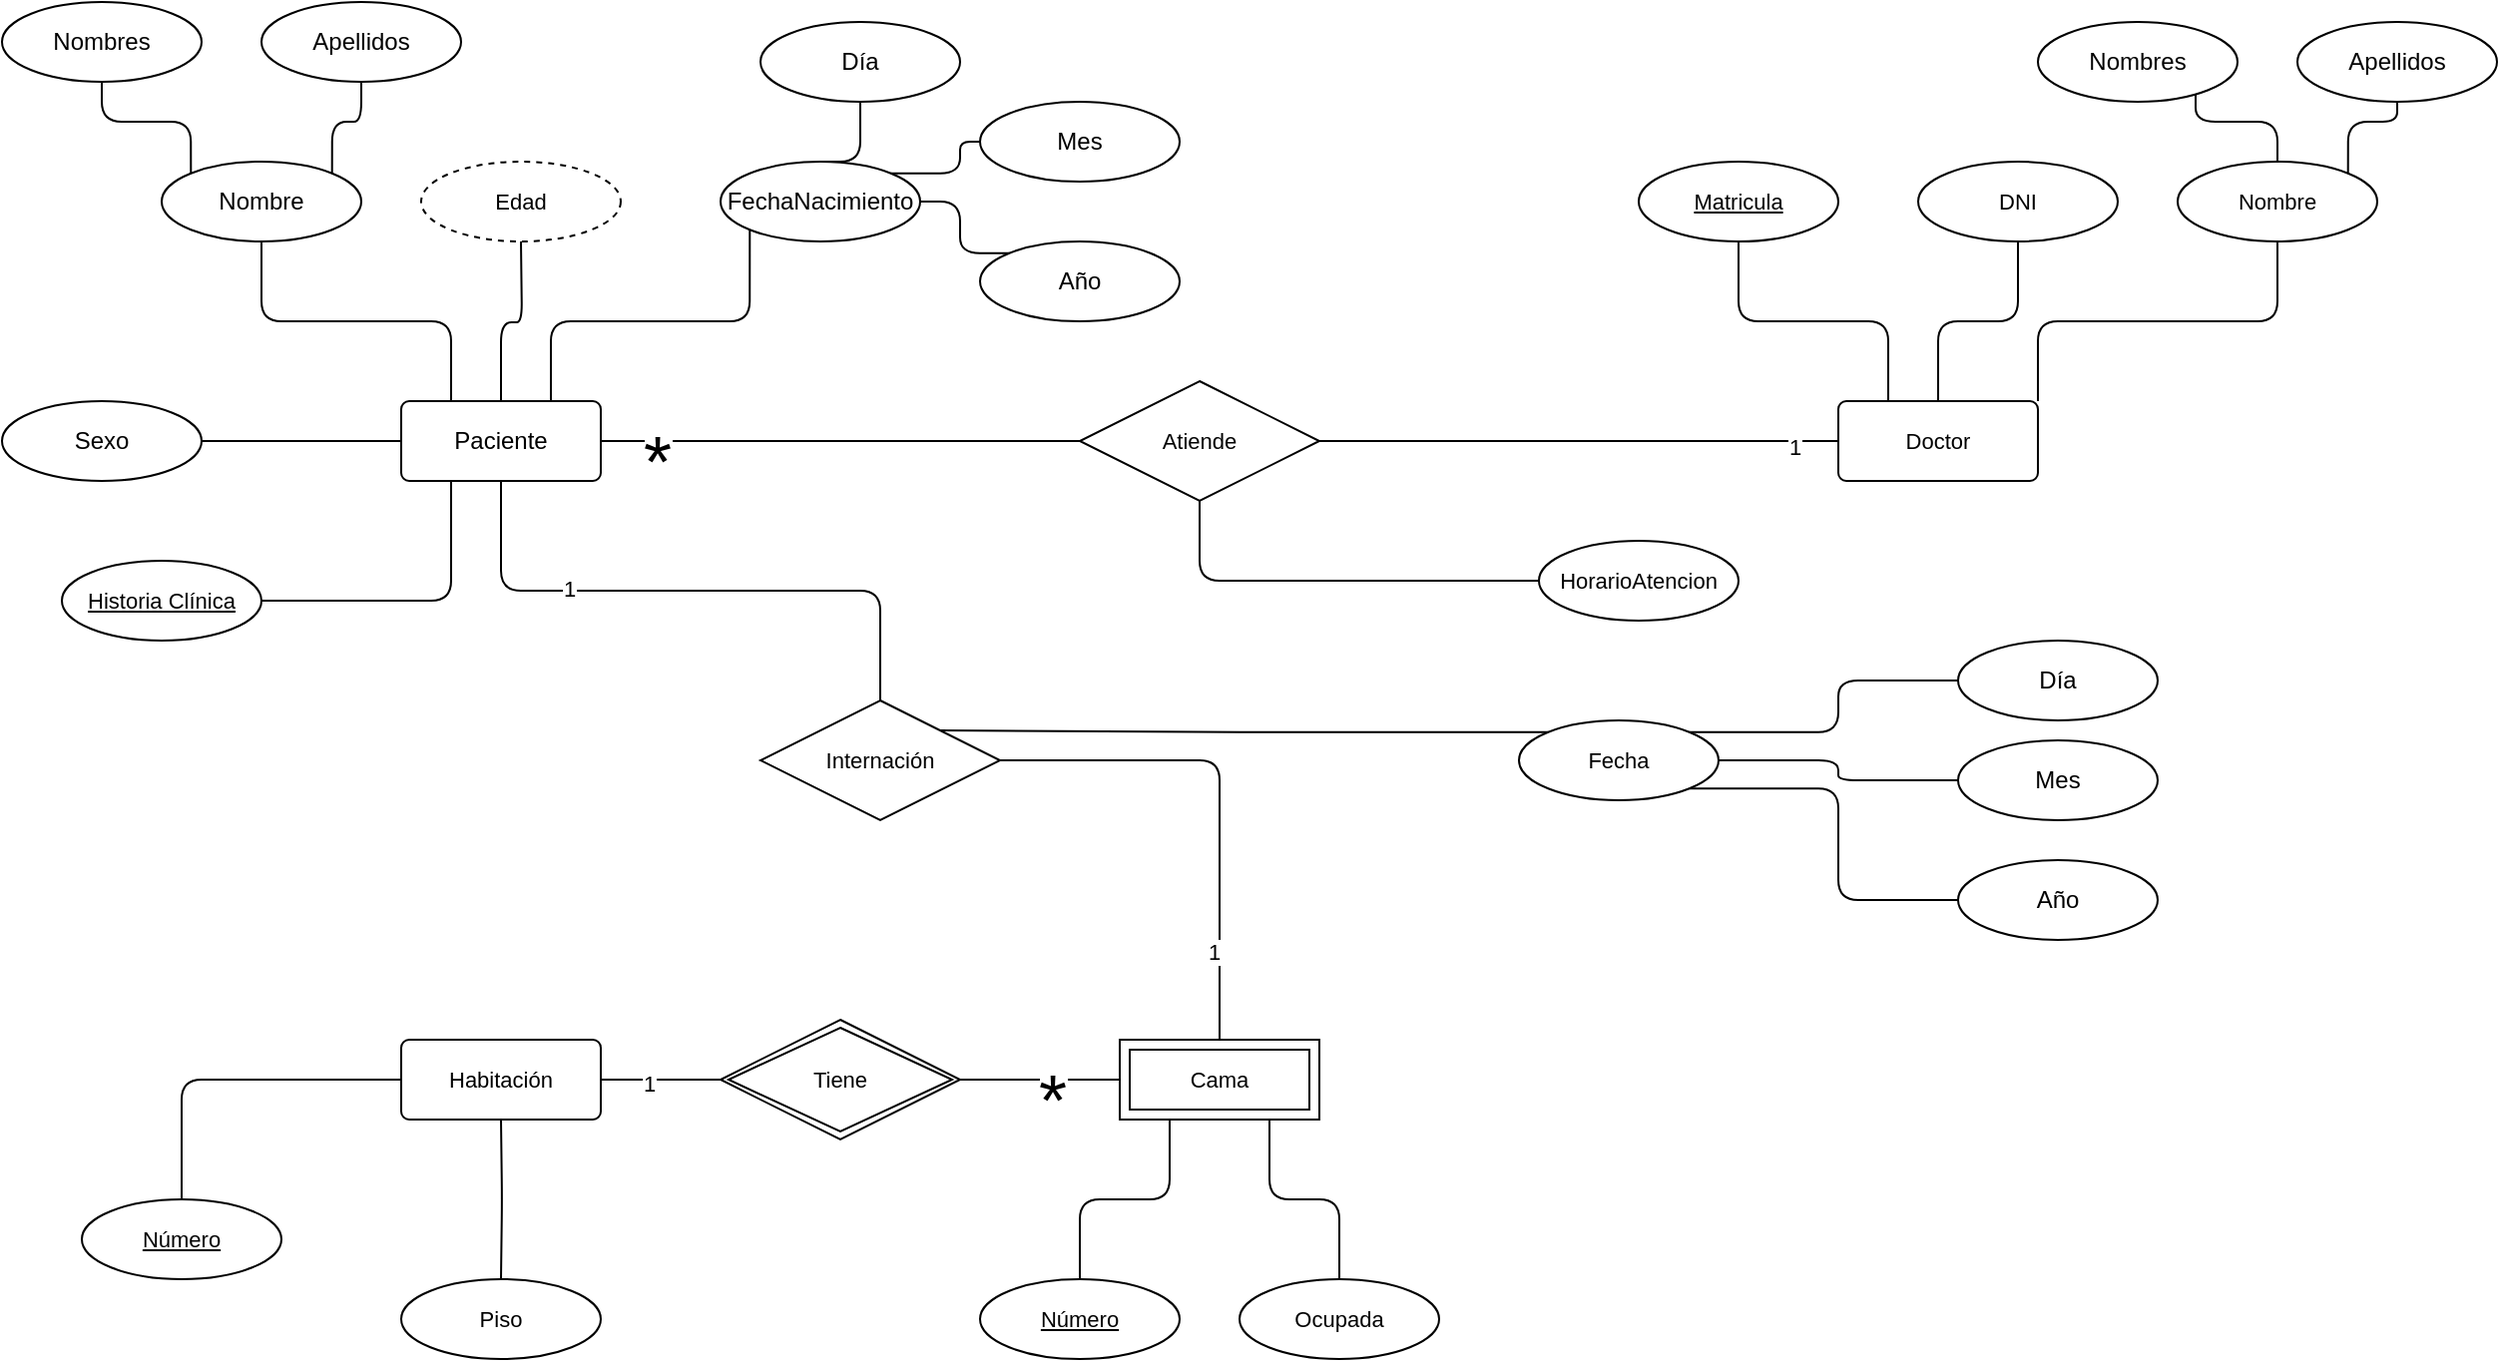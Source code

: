 <mxfile version="21.7.5" type="github">
  <diagram name="Page-1" id="JV67yXA10vP0cb2lhyV5">
    <mxGraphModel dx="1114" dy="615" grid="1" gridSize="10" guides="1" tooltips="1" connect="1" arrows="1" fold="1" page="1" pageScale="1" pageWidth="1390" pageHeight="980" math="0" shadow="0">
      <root>
        <mxCell id="0" />
        <mxCell id="1" parent="0" />
        <mxCell id="IfU4aRbObQXtCewyBGsa-8" style="edgeStyle=orthogonalEdgeStyle;rounded=1;orthogonalLoop=1;jettySize=auto;html=1;exitX=0.25;exitY=0;exitDx=0;exitDy=0;entryX=0.5;entryY=1;entryDx=0;entryDy=0;endArrow=none;endFill=0;" edge="1" parent="1" source="IfU4aRbObQXtCewyBGsa-1" target="IfU4aRbObQXtCewyBGsa-2">
          <mxGeometry relative="1" as="geometry" />
        </mxCell>
        <mxCell id="IfU4aRbObQXtCewyBGsa-9" style="edgeStyle=orthogonalEdgeStyle;shape=connector;rounded=1;orthogonalLoop=1;jettySize=auto;html=1;exitX=0.5;exitY=0;exitDx=0;exitDy=0;entryX=0.5;entryY=1;entryDx=0;entryDy=0;labelBackgroundColor=default;strokeColor=default;fontFamily=Helvetica;fontSize=11;fontColor=default;endArrow=none;endFill=0;" edge="1" parent="1" source="IfU4aRbObQXtCewyBGsa-1">
          <mxGeometry relative="1" as="geometry">
            <mxPoint x="260" y="120" as="targetPoint" />
          </mxGeometry>
        </mxCell>
        <mxCell id="IfU4aRbObQXtCewyBGsa-10" style="edgeStyle=orthogonalEdgeStyle;shape=connector;rounded=1;orthogonalLoop=1;jettySize=auto;html=1;exitX=0.75;exitY=0;exitDx=0;exitDy=0;entryX=0;entryY=1;entryDx=0;entryDy=0;labelBackgroundColor=default;strokeColor=default;fontFamily=Helvetica;fontSize=11;fontColor=default;endArrow=none;endFill=0;" edge="1" parent="1" source="IfU4aRbObQXtCewyBGsa-1" target="IfU4aRbObQXtCewyBGsa-4">
          <mxGeometry relative="1" as="geometry" />
        </mxCell>
        <mxCell id="IfU4aRbObQXtCewyBGsa-65" style="edgeStyle=orthogonalEdgeStyle;shape=connector;rounded=1;orthogonalLoop=1;jettySize=auto;html=1;exitX=0.5;exitY=1;exitDx=0;exitDy=0;entryX=0.5;entryY=0;entryDx=0;entryDy=0;labelBackgroundColor=default;strokeColor=default;fontFamily=Helvetica;fontSize=11;fontColor=default;endArrow=none;endFill=0;" edge="1" parent="1" source="IfU4aRbObQXtCewyBGsa-1" target="IfU4aRbObQXtCewyBGsa-62">
          <mxGeometry relative="1" as="geometry" />
        </mxCell>
        <mxCell id="IfU4aRbObQXtCewyBGsa-75" value="1" style="edgeLabel;html=1;align=center;verticalAlign=middle;resizable=0;points=[];fontSize=11;fontFamily=Helvetica;fontColor=default;" vertex="1" connectable="0" parent="IfU4aRbObQXtCewyBGsa-65">
          <mxGeometry x="-0.407" y="1" relative="1" as="geometry">
            <mxPoint as="offset" />
          </mxGeometry>
        </mxCell>
        <mxCell id="IfU4aRbObQXtCewyBGsa-1" value="Paciente" style="rounded=1;arcSize=10;whiteSpace=wrap;html=1;align=center;" vertex="1" parent="1">
          <mxGeometry x="200" y="200" width="100" height="40" as="geometry" />
        </mxCell>
        <mxCell id="IfU4aRbObQXtCewyBGsa-28" style="edgeStyle=orthogonalEdgeStyle;shape=connector;rounded=1;orthogonalLoop=1;jettySize=auto;html=1;exitX=0;exitY=0;exitDx=0;exitDy=0;entryX=0.5;entryY=1;entryDx=0;entryDy=0;labelBackgroundColor=default;strokeColor=default;fontFamily=Helvetica;fontSize=11;fontColor=default;endArrow=none;endFill=0;" edge="1" parent="1" source="IfU4aRbObQXtCewyBGsa-2" target="IfU4aRbObQXtCewyBGsa-26">
          <mxGeometry relative="1" as="geometry" />
        </mxCell>
        <mxCell id="IfU4aRbObQXtCewyBGsa-29" style="edgeStyle=orthogonalEdgeStyle;shape=connector;rounded=1;orthogonalLoop=1;jettySize=auto;html=1;exitX=1;exitY=0;exitDx=0;exitDy=0;entryX=0.5;entryY=1;entryDx=0;entryDy=0;labelBackgroundColor=default;strokeColor=default;fontFamily=Helvetica;fontSize=11;fontColor=default;endArrow=none;endFill=0;" edge="1" parent="1" source="IfU4aRbObQXtCewyBGsa-2" target="IfU4aRbObQXtCewyBGsa-27">
          <mxGeometry relative="1" as="geometry" />
        </mxCell>
        <mxCell id="IfU4aRbObQXtCewyBGsa-2" value="Nombre" style="ellipse;whiteSpace=wrap;html=1;align=center;" vertex="1" parent="1">
          <mxGeometry x="80" y="80" width="100" height="40" as="geometry" />
        </mxCell>
        <mxCell id="IfU4aRbObQXtCewyBGsa-11" style="edgeStyle=orthogonalEdgeStyle;shape=connector;rounded=1;orthogonalLoop=1;jettySize=auto;html=1;exitX=0.5;exitY=0;exitDx=0;exitDy=0;entryX=0.5;entryY=1;entryDx=0;entryDy=0;labelBackgroundColor=default;strokeColor=default;fontFamily=Helvetica;fontSize=11;fontColor=default;endArrow=none;endFill=0;" edge="1" parent="1" source="IfU4aRbObQXtCewyBGsa-4" target="IfU4aRbObQXtCewyBGsa-5">
          <mxGeometry relative="1" as="geometry" />
        </mxCell>
        <mxCell id="IfU4aRbObQXtCewyBGsa-12" style="edgeStyle=orthogonalEdgeStyle;shape=connector;rounded=1;orthogonalLoop=1;jettySize=auto;html=1;exitX=1;exitY=0;exitDx=0;exitDy=0;entryX=0;entryY=0.5;entryDx=0;entryDy=0;labelBackgroundColor=default;strokeColor=default;fontFamily=Helvetica;fontSize=11;fontColor=default;endArrow=none;endFill=0;" edge="1" parent="1" source="IfU4aRbObQXtCewyBGsa-4" target="IfU4aRbObQXtCewyBGsa-6">
          <mxGeometry relative="1" as="geometry" />
        </mxCell>
        <mxCell id="IfU4aRbObQXtCewyBGsa-13" style="edgeStyle=orthogonalEdgeStyle;shape=connector;rounded=1;orthogonalLoop=1;jettySize=auto;html=1;exitX=1;exitY=0.5;exitDx=0;exitDy=0;entryX=0;entryY=0;entryDx=0;entryDy=0;labelBackgroundColor=default;strokeColor=default;fontFamily=Helvetica;fontSize=11;fontColor=default;endArrow=none;endFill=0;" edge="1" parent="1" source="IfU4aRbObQXtCewyBGsa-4" target="IfU4aRbObQXtCewyBGsa-7">
          <mxGeometry relative="1" as="geometry" />
        </mxCell>
        <mxCell id="IfU4aRbObQXtCewyBGsa-4" value="FechaNacimiento" style="ellipse;whiteSpace=wrap;html=1;align=center;" vertex="1" parent="1">
          <mxGeometry x="360" y="80" width="100" height="40" as="geometry" />
        </mxCell>
        <mxCell id="IfU4aRbObQXtCewyBGsa-5" value="Día" style="ellipse;whiteSpace=wrap;html=1;align=center;" vertex="1" parent="1">
          <mxGeometry x="380" y="10" width="100" height="40" as="geometry" />
        </mxCell>
        <mxCell id="IfU4aRbObQXtCewyBGsa-6" value="Mes" style="ellipse;whiteSpace=wrap;html=1;align=center;" vertex="1" parent="1">
          <mxGeometry x="490" y="50" width="100" height="40" as="geometry" />
        </mxCell>
        <mxCell id="IfU4aRbObQXtCewyBGsa-7" value="Año" style="ellipse;whiteSpace=wrap;html=1;align=center;" vertex="1" parent="1">
          <mxGeometry x="490" y="120" width="100" height="40" as="geometry" />
        </mxCell>
        <mxCell id="IfU4aRbObQXtCewyBGsa-15" style="edgeStyle=orthogonalEdgeStyle;shape=connector;rounded=1;orthogonalLoop=1;jettySize=auto;html=1;exitX=1;exitY=0.5;exitDx=0;exitDy=0;entryX=0;entryY=0.5;entryDx=0;entryDy=0;labelBackgroundColor=default;strokeColor=default;fontFamily=Helvetica;fontSize=11;fontColor=default;endArrow=none;endFill=0;" edge="1" parent="1" source="IfU4aRbObQXtCewyBGsa-14" target="IfU4aRbObQXtCewyBGsa-1">
          <mxGeometry relative="1" as="geometry" />
        </mxCell>
        <mxCell id="IfU4aRbObQXtCewyBGsa-14" value="Sexo" style="ellipse;whiteSpace=wrap;html=1;align=center;" vertex="1" parent="1">
          <mxGeometry y="200" width="100" height="40" as="geometry" />
        </mxCell>
        <mxCell id="IfU4aRbObQXtCewyBGsa-16" value="&lt;div&gt;Edad&lt;/div&gt;" style="ellipse;whiteSpace=wrap;html=1;align=center;dashed=1;fontFamily=Helvetica;fontSize=11;fontColor=default;" vertex="1" parent="1">
          <mxGeometry x="210" y="80" width="100" height="40" as="geometry" />
        </mxCell>
        <mxCell id="IfU4aRbObQXtCewyBGsa-18" style="edgeStyle=orthogonalEdgeStyle;shape=connector;rounded=1;orthogonalLoop=1;jettySize=auto;html=1;exitX=1;exitY=0.5;exitDx=0;exitDy=0;entryX=0.25;entryY=1;entryDx=0;entryDy=0;labelBackgroundColor=default;strokeColor=default;fontFamily=Helvetica;fontSize=11;fontColor=default;endArrow=none;endFill=0;" edge="1" parent="1" source="IfU4aRbObQXtCewyBGsa-17" target="IfU4aRbObQXtCewyBGsa-1">
          <mxGeometry relative="1" as="geometry" />
        </mxCell>
        <mxCell id="IfU4aRbObQXtCewyBGsa-17" value="Historia Clínica" style="ellipse;whiteSpace=wrap;html=1;align=center;fontStyle=4;fontFamily=Helvetica;fontSize=11;fontColor=default;" vertex="1" parent="1">
          <mxGeometry x="30" y="280" width="100" height="40" as="geometry" />
        </mxCell>
        <mxCell id="IfU4aRbObQXtCewyBGsa-25" style="edgeStyle=orthogonalEdgeStyle;shape=connector;rounded=1;orthogonalLoop=1;jettySize=auto;html=1;exitX=0.25;exitY=0;exitDx=0;exitDy=0;entryX=0.5;entryY=1;entryDx=0;entryDy=0;labelBackgroundColor=default;strokeColor=default;fontFamily=Helvetica;fontSize=11;fontColor=default;endArrow=none;endFill=0;" edge="1" parent="1" source="IfU4aRbObQXtCewyBGsa-19" target="IfU4aRbObQXtCewyBGsa-20">
          <mxGeometry relative="1" as="geometry" />
        </mxCell>
        <mxCell id="IfU4aRbObQXtCewyBGsa-34" style="edgeStyle=orthogonalEdgeStyle;shape=connector;rounded=1;orthogonalLoop=1;jettySize=auto;html=1;exitX=0.5;exitY=0;exitDx=0;exitDy=0;entryX=0.5;entryY=1;entryDx=0;entryDy=0;labelBackgroundColor=default;strokeColor=default;fontFamily=Helvetica;fontSize=11;fontColor=default;endArrow=none;endFill=0;" edge="1" parent="1" source="IfU4aRbObQXtCewyBGsa-19" target="IfU4aRbObQXtCewyBGsa-22">
          <mxGeometry relative="1" as="geometry" />
        </mxCell>
        <mxCell id="IfU4aRbObQXtCewyBGsa-35" style="edgeStyle=orthogonalEdgeStyle;shape=connector;rounded=1;orthogonalLoop=1;jettySize=auto;html=1;exitX=1;exitY=0;exitDx=0;exitDy=0;entryX=0.5;entryY=1;entryDx=0;entryDy=0;labelBackgroundColor=default;strokeColor=default;fontFamily=Helvetica;fontSize=11;fontColor=default;endArrow=none;endFill=0;" edge="1" parent="1" source="IfU4aRbObQXtCewyBGsa-19" target="IfU4aRbObQXtCewyBGsa-24">
          <mxGeometry relative="1" as="geometry" />
        </mxCell>
        <mxCell id="IfU4aRbObQXtCewyBGsa-54" style="edgeStyle=orthogonalEdgeStyle;shape=connector;rounded=1;orthogonalLoop=1;jettySize=auto;html=1;exitX=0;exitY=0.5;exitDx=0;exitDy=0;entryX=1;entryY=0.5;entryDx=0;entryDy=0;labelBackgroundColor=default;strokeColor=default;fontFamily=Helvetica;fontSize=11;fontColor=default;endArrow=none;endFill=0;" edge="1" parent="1" source="IfU4aRbObQXtCewyBGsa-19" target="IfU4aRbObQXtCewyBGsa-52">
          <mxGeometry relative="1" as="geometry" />
        </mxCell>
        <mxCell id="IfU4aRbObQXtCewyBGsa-55" value="1" style="edgeLabel;html=1;align=center;verticalAlign=middle;resizable=0;points=[];fontSize=11;fontFamily=Helvetica;fontColor=default;" vertex="1" connectable="0" parent="IfU4aRbObQXtCewyBGsa-54">
          <mxGeometry x="-0.831" y="3" relative="1" as="geometry">
            <mxPoint as="offset" />
          </mxGeometry>
        </mxCell>
        <mxCell id="IfU4aRbObQXtCewyBGsa-19" value="Doctor" style="rounded=1;arcSize=10;whiteSpace=wrap;html=1;align=center;fontFamily=Helvetica;fontSize=11;fontColor=default;" vertex="1" parent="1">
          <mxGeometry x="920" y="200" width="100" height="40" as="geometry" />
        </mxCell>
        <mxCell id="IfU4aRbObQXtCewyBGsa-20" value="Matricula" style="ellipse;whiteSpace=wrap;html=1;align=center;fontStyle=4;fontFamily=Helvetica;fontSize=11;fontColor=default;" vertex="1" parent="1">
          <mxGeometry x="820" y="80" width="100" height="40" as="geometry" />
        </mxCell>
        <mxCell id="IfU4aRbObQXtCewyBGsa-22" value="DNI" style="ellipse;whiteSpace=wrap;html=1;align=center;fontFamily=Helvetica;fontSize=11;fontColor=default;" vertex="1" parent="1">
          <mxGeometry x="960" y="80" width="100" height="40" as="geometry" />
        </mxCell>
        <mxCell id="IfU4aRbObQXtCewyBGsa-32" style="edgeStyle=orthogonalEdgeStyle;shape=connector;rounded=1;orthogonalLoop=1;jettySize=auto;html=1;exitX=0.5;exitY=0;exitDx=0;exitDy=0;entryX=0.79;entryY=0.9;entryDx=0;entryDy=0;entryPerimeter=0;labelBackgroundColor=default;strokeColor=default;fontFamily=Helvetica;fontSize=11;fontColor=default;endArrow=none;endFill=0;" edge="1" parent="1" source="IfU4aRbObQXtCewyBGsa-24" target="IfU4aRbObQXtCewyBGsa-30">
          <mxGeometry relative="1" as="geometry" />
        </mxCell>
        <mxCell id="IfU4aRbObQXtCewyBGsa-33" style="edgeStyle=orthogonalEdgeStyle;shape=connector;rounded=1;orthogonalLoop=1;jettySize=auto;html=1;exitX=1;exitY=0;exitDx=0;exitDy=0;entryX=0.5;entryY=1;entryDx=0;entryDy=0;labelBackgroundColor=default;strokeColor=default;fontFamily=Helvetica;fontSize=11;fontColor=default;endArrow=none;endFill=0;" edge="1" parent="1" source="IfU4aRbObQXtCewyBGsa-24" target="IfU4aRbObQXtCewyBGsa-31">
          <mxGeometry relative="1" as="geometry" />
        </mxCell>
        <mxCell id="IfU4aRbObQXtCewyBGsa-24" value="Nombre" style="ellipse;whiteSpace=wrap;html=1;align=center;fontFamily=Helvetica;fontSize=11;fontColor=default;" vertex="1" parent="1">
          <mxGeometry x="1090" y="80" width="100" height="40" as="geometry" />
        </mxCell>
        <mxCell id="IfU4aRbObQXtCewyBGsa-26" value="Nombres" style="ellipse;whiteSpace=wrap;html=1;align=center;" vertex="1" parent="1">
          <mxGeometry width="100" height="40" as="geometry" />
        </mxCell>
        <mxCell id="IfU4aRbObQXtCewyBGsa-27" value="Apellidos" style="ellipse;whiteSpace=wrap;html=1;align=center;" vertex="1" parent="1">
          <mxGeometry x="130" width="100" height="40" as="geometry" />
        </mxCell>
        <mxCell id="IfU4aRbObQXtCewyBGsa-30" value="Nombres" style="ellipse;whiteSpace=wrap;html=1;align=center;" vertex="1" parent="1">
          <mxGeometry x="1020" y="10" width="100" height="40" as="geometry" />
        </mxCell>
        <mxCell id="IfU4aRbObQXtCewyBGsa-31" value="Apellidos" style="ellipse;whiteSpace=wrap;html=1;align=center;" vertex="1" parent="1">
          <mxGeometry x="1150" y="10" width="100" height="40" as="geometry" />
        </mxCell>
        <mxCell id="IfU4aRbObQXtCewyBGsa-58" style="edgeStyle=orthogonalEdgeStyle;shape=connector;rounded=1;orthogonalLoop=1;jettySize=auto;html=1;exitX=1;exitY=0.5;exitDx=0;exitDy=0;entryX=0;entryY=0.5;entryDx=0;entryDy=0;labelBackgroundColor=default;strokeColor=default;fontFamily=Helvetica;fontSize=11;fontColor=default;endArrow=none;endFill=0;" edge="1" parent="1" source="IfU4aRbObQXtCewyBGsa-36" target="IfU4aRbObQXtCewyBGsa-57">
          <mxGeometry relative="1" as="geometry" />
        </mxCell>
        <mxCell id="IfU4aRbObQXtCewyBGsa-59" value="1" style="edgeLabel;html=1;align=center;verticalAlign=middle;resizable=0;points=[];fontSize=11;fontFamily=Helvetica;fontColor=default;" vertex="1" connectable="0" parent="IfU4aRbObQXtCewyBGsa-58">
          <mxGeometry x="-0.2" y="-2" relative="1" as="geometry">
            <mxPoint as="offset" />
          </mxGeometry>
        </mxCell>
        <mxCell id="IfU4aRbObQXtCewyBGsa-36" value="Habitación" style="rounded=1;arcSize=10;whiteSpace=wrap;html=1;align=center;fontFamily=Helvetica;fontSize=11;fontColor=default;" vertex="1" parent="1">
          <mxGeometry x="200" y="520" width="100" height="40" as="geometry" />
        </mxCell>
        <mxCell id="IfU4aRbObQXtCewyBGsa-40" style="edgeStyle=orthogonalEdgeStyle;shape=connector;rounded=1;orthogonalLoop=1;jettySize=auto;html=1;exitX=0.5;exitY=0;exitDx=0;exitDy=0;entryX=0;entryY=0.5;entryDx=0;entryDy=0;labelBackgroundColor=default;strokeColor=default;fontFamily=Helvetica;fontSize=11;fontColor=default;endArrow=none;endFill=0;" edge="1" parent="1" source="IfU4aRbObQXtCewyBGsa-37" target="IfU4aRbObQXtCewyBGsa-36">
          <mxGeometry relative="1" as="geometry" />
        </mxCell>
        <mxCell id="IfU4aRbObQXtCewyBGsa-37" value="&lt;u&gt;Número&lt;/u&gt;" style="ellipse;whiteSpace=wrap;html=1;align=center;fontFamily=Helvetica;fontSize=11;fontColor=default;" vertex="1" parent="1">
          <mxGeometry x="40" y="600" width="100" height="40" as="geometry" />
        </mxCell>
        <mxCell id="IfU4aRbObQXtCewyBGsa-39" style="edgeStyle=orthogonalEdgeStyle;shape=connector;rounded=1;orthogonalLoop=1;jettySize=auto;html=1;exitX=0.5;exitY=0;exitDx=0;exitDy=0;entryX=0.5;entryY=1;entryDx=0;entryDy=0;labelBackgroundColor=default;strokeColor=default;fontFamily=Helvetica;fontSize=11;fontColor=default;endArrow=none;endFill=0;" edge="1" parent="1" target="IfU4aRbObQXtCewyBGsa-36">
          <mxGeometry relative="1" as="geometry">
            <mxPoint x="250" y="640" as="sourcePoint" />
          </mxGeometry>
        </mxCell>
        <mxCell id="IfU4aRbObQXtCewyBGsa-50" style="edgeStyle=orthogonalEdgeStyle;shape=connector;rounded=1;orthogonalLoop=1;jettySize=auto;html=1;exitX=0.75;exitY=1;exitDx=0;exitDy=0;entryX=0.5;entryY=0;entryDx=0;entryDy=0;labelBackgroundColor=default;strokeColor=default;fontFamily=Helvetica;fontSize=11;fontColor=default;endArrow=none;endFill=0;" edge="1" parent="1" source="IfU4aRbObQXtCewyBGsa-43" target="IfU4aRbObQXtCewyBGsa-49">
          <mxGeometry relative="1" as="geometry" />
        </mxCell>
        <mxCell id="IfU4aRbObQXtCewyBGsa-66" style="edgeStyle=orthogonalEdgeStyle;shape=connector;rounded=1;orthogonalLoop=1;jettySize=auto;html=1;exitX=0.5;exitY=0;exitDx=0;exitDy=0;entryX=1;entryY=0.5;entryDx=0;entryDy=0;labelBackgroundColor=default;strokeColor=default;fontFamily=Helvetica;fontSize=11;fontColor=default;endArrow=none;endFill=0;" edge="1" parent="1" source="IfU4aRbObQXtCewyBGsa-43" target="IfU4aRbObQXtCewyBGsa-62">
          <mxGeometry relative="1" as="geometry" />
        </mxCell>
        <mxCell id="IfU4aRbObQXtCewyBGsa-76" value="1" style="edgeLabel;html=1;align=center;verticalAlign=middle;resizable=0;points=[];fontSize=11;fontFamily=Helvetica;fontColor=default;" vertex="1" connectable="0" parent="IfU4aRbObQXtCewyBGsa-66">
          <mxGeometry x="-0.648" y="3" relative="1" as="geometry">
            <mxPoint as="offset" />
          </mxGeometry>
        </mxCell>
        <mxCell id="IfU4aRbObQXtCewyBGsa-43" value="Cama" style="shape=ext;margin=3;double=1;whiteSpace=wrap;html=1;align=center;fontFamily=Helvetica;fontSize=11;fontColor=default;" vertex="1" parent="1">
          <mxGeometry x="560" y="520" width="100" height="40" as="geometry" />
        </mxCell>
        <mxCell id="IfU4aRbObQXtCewyBGsa-45" style="edgeStyle=orthogonalEdgeStyle;shape=connector;rounded=1;orthogonalLoop=1;jettySize=auto;html=1;exitX=0.5;exitY=0;exitDx=0;exitDy=0;entryX=0.25;entryY=1;entryDx=0;entryDy=0;labelBackgroundColor=default;strokeColor=default;fontFamily=Helvetica;fontSize=11;fontColor=default;endArrow=none;endFill=0;" edge="1" parent="1" source="IfU4aRbObQXtCewyBGsa-46" target="IfU4aRbObQXtCewyBGsa-43">
          <mxGeometry relative="1" as="geometry">
            <mxPoint x="550" y="640" as="sourcePoint" />
          </mxGeometry>
        </mxCell>
        <mxCell id="IfU4aRbObQXtCewyBGsa-46" value="&lt;u&gt;Número&lt;/u&gt;" style="ellipse;whiteSpace=wrap;html=1;align=center;fontFamily=Helvetica;fontSize=11;fontColor=default;" vertex="1" parent="1">
          <mxGeometry x="490" y="640" width="100" height="40" as="geometry" />
        </mxCell>
        <mxCell id="IfU4aRbObQXtCewyBGsa-49" value="Ocupada" style="ellipse;whiteSpace=wrap;html=1;align=center;fontFamily=Helvetica;fontSize=11;fontColor=default;" vertex="1" parent="1">
          <mxGeometry x="620" y="640" width="100" height="40" as="geometry" />
        </mxCell>
        <mxCell id="IfU4aRbObQXtCewyBGsa-51" value="Piso" style="ellipse;whiteSpace=wrap;html=1;align=center;fontFamily=Helvetica;fontSize=11;fontColor=default;" vertex="1" parent="1">
          <mxGeometry x="200" y="640" width="100" height="40" as="geometry" />
        </mxCell>
        <mxCell id="IfU4aRbObQXtCewyBGsa-53" style="edgeStyle=orthogonalEdgeStyle;shape=connector;rounded=1;orthogonalLoop=1;jettySize=auto;html=1;exitX=0;exitY=0.5;exitDx=0;exitDy=0;entryX=1;entryY=0.5;entryDx=0;entryDy=0;labelBackgroundColor=default;strokeColor=default;fontFamily=Helvetica;fontSize=11;fontColor=default;endArrow=none;endFill=0;" edge="1" parent="1" source="IfU4aRbObQXtCewyBGsa-52" target="IfU4aRbObQXtCewyBGsa-1">
          <mxGeometry relative="1" as="geometry" />
        </mxCell>
        <mxCell id="IfU4aRbObQXtCewyBGsa-56" value="&lt;font style=&quot;font-size: 36px;&quot;&gt;*&lt;/font&gt;" style="edgeLabel;html=1;align=center;verticalAlign=middle;resizable=0;points=[];fontSize=11;fontFamily=Helvetica;fontColor=default;" vertex="1" connectable="0" parent="IfU4aRbObQXtCewyBGsa-53">
          <mxGeometry x="0.767" y="1" relative="1" as="geometry">
            <mxPoint y="9" as="offset" />
          </mxGeometry>
        </mxCell>
        <mxCell id="IfU4aRbObQXtCewyBGsa-52" value="Atiende" style="shape=rhombus;perimeter=rhombusPerimeter;whiteSpace=wrap;html=1;align=center;fontFamily=Helvetica;fontSize=11;fontColor=default;" vertex="1" parent="1">
          <mxGeometry x="540" y="190" width="120" height="60" as="geometry" />
        </mxCell>
        <mxCell id="IfU4aRbObQXtCewyBGsa-60" style="edgeStyle=orthogonalEdgeStyle;shape=connector;rounded=1;orthogonalLoop=1;jettySize=auto;html=1;exitX=1;exitY=0.5;exitDx=0;exitDy=0;entryX=0;entryY=0.5;entryDx=0;entryDy=0;labelBackgroundColor=default;strokeColor=default;fontFamily=Helvetica;fontSize=11;fontColor=default;endArrow=none;endFill=0;" edge="1" parent="1" source="IfU4aRbObQXtCewyBGsa-57" target="IfU4aRbObQXtCewyBGsa-43">
          <mxGeometry relative="1" as="geometry" />
        </mxCell>
        <mxCell id="IfU4aRbObQXtCewyBGsa-61" value="&lt;font style=&quot;font-size: 36px;&quot;&gt;*&lt;/font&gt;" style="edgeLabel;html=1;align=center;verticalAlign=middle;resizable=0;points=[];fontSize=11;fontFamily=Helvetica;fontColor=default;" vertex="1" connectable="0" parent="IfU4aRbObQXtCewyBGsa-60">
          <mxGeometry x="0.15" y="1" relative="1" as="geometry">
            <mxPoint y="11" as="offset" />
          </mxGeometry>
        </mxCell>
        <mxCell id="IfU4aRbObQXtCewyBGsa-57" value="Tiene" style="shape=rhombus;double=1;perimeter=rhombusPerimeter;whiteSpace=wrap;html=1;align=center;fontFamily=Helvetica;fontSize=11;fontColor=default;" vertex="1" parent="1">
          <mxGeometry x="360" y="510" width="120" height="60" as="geometry" />
        </mxCell>
        <mxCell id="IfU4aRbObQXtCewyBGsa-62" value="Internación" style="shape=rhombus;perimeter=rhombusPerimeter;whiteSpace=wrap;html=1;align=center;fontFamily=Helvetica;fontSize=11;fontColor=default;" vertex="1" parent="1">
          <mxGeometry x="380" y="350" width="120" height="60" as="geometry" />
        </mxCell>
        <mxCell id="IfU4aRbObQXtCewyBGsa-64" style="edgeStyle=orthogonalEdgeStyle;shape=connector;rounded=1;orthogonalLoop=1;jettySize=auto;html=1;exitX=0;exitY=0.5;exitDx=0;exitDy=0;entryX=0.5;entryY=1;entryDx=0;entryDy=0;labelBackgroundColor=default;strokeColor=default;fontFamily=Helvetica;fontSize=11;fontColor=default;endArrow=none;endFill=0;" edge="1" parent="1" source="IfU4aRbObQXtCewyBGsa-63" target="IfU4aRbObQXtCewyBGsa-52">
          <mxGeometry relative="1" as="geometry" />
        </mxCell>
        <mxCell id="IfU4aRbObQXtCewyBGsa-63" value="HorarioAtencion" style="ellipse;whiteSpace=wrap;html=1;align=center;fontFamily=Helvetica;fontSize=11;fontColor=default;" vertex="1" parent="1">
          <mxGeometry x="770" y="270" width="100" height="40" as="geometry" />
        </mxCell>
        <mxCell id="IfU4aRbObQXtCewyBGsa-68" style="edgeStyle=orthogonalEdgeStyle;shape=connector;rounded=1;orthogonalLoop=1;jettySize=auto;html=1;exitX=0;exitY=0;exitDx=0;exitDy=0;entryX=1;entryY=0;entryDx=0;entryDy=0;labelBackgroundColor=default;strokeColor=default;fontFamily=Helvetica;fontSize=11;fontColor=default;endArrow=none;endFill=0;" edge="1" parent="1" source="IfU4aRbObQXtCewyBGsa-67" target="IfU4aRbObQXtCewyBGsa-62">
          <mxGeometry relative="1" as="geometry" />
        </mxCell>
        <mxCell id="IfU4aRbObQXtCewyBGsa-72" style="edgeStyle=orthogonalEdgeStyle;shape=connector;rounded=1;orthogonalLoop=1;jettySize=auto;html=1;exitX=1;exitY=0;exitDx=0;exitDy=0;entryX=0;entryY=0.5;entryDx=0;entryDy=0;labelBackgroundColor=default;strokeColor=default;fontFamily=Helvetica;fontSize=11;fontColor=default;endArrow=none;endFill=0;" edge="1" parent="1" source="IfU4aRbObQXtCewyBGsa-67" target="IfU4aRbObQXtCewyBGsa-69">
          <mxGeometry relative="1" as="geometry" />
        </mxCell>
        <mxCell id="IfU4aRbObQXtCewyBGsa-73" style="edgeStyle=orthogonalEdgeStyle;shape=connector;rounded=1;orthogonalLoop=1;jettySize=auto;html=1;exitX=1;exitY=0.5;exitDx=0;exitDy=0;entryX=0;entryY=0.5;entryDx=0;entryDy=0;labelBackgroundColor=default;strokeColor=default;fontFamily=Helvetica;fontSize=11;fontColor=default;endArrow=none;endFill=0;" edge="1" parent="1" source="IfU4aRbObQXtCewyBGsa-67" target="IfU4aRbObQXtCewyBGsa-70">
          <mxGeometry relative="1" as="geometry" />
        </mxCell>
        <mxCell id="IfU4aRbObQXtCewyBGsa-74" style="edgeStyle=orthogonalEdgeStyle;shape=connector;rounded=1;orthogonalLoop=1;jettySize=auto;html=1;exitX=1;exitY=1;exitDx=0;exitDy=0;entryX=0;entryY=0.5;entryDx=0;entryDy=0;labelBackgroundColor=default;strokeColor=default;fontFamily=Helvetica;fontSize=11;fontColor=default;endArrow=none;endFill=0;" edge="1" parent="1" source="IfU4aRbObQXtCewyBGsa-67" target="IfU4aRbObQXtCewyBGsa-71">
          <mxGeometry relative="1" as="geometry" />
        </mxCell>
        <mxCell id="IfU4aRbObQXtCewyBGsa-67" value="Fecha" style="ellipse;whiteSpace=wrap;html=1;align=center;fontFamily=Helvetica;fontSize=11;fontColor=default;" vertex="1" parent="1">
          <mxGeometry x="760" y="360" width="100" height="40" as="geometry" />
        </mxCell>
        <mxCell id="IfU4aRbObQXtCewyBGsa-69" value="Día" style="ellipse;whiteSpace=wrap;html=1;align=center;" vertex="1" parent="1">
          <mxGeometry x="980" y="320" width="100" height="40" as="geometry" />
        </mxCell>
        <mxCell id="IfU4aRbObQXtCewyBGsa-70" value="Mes" style="ellipse;whiteSpace=wrap;html=1;align=center;" vertex="1" parent="1">
          <mxGeometry x="980" y="370" width="100" height="40" as="geometry" />
        </mxCell>
        <mxCell id="IfU4aRbObQXtCewyBGsa-71" value="Año" style="ellipse;whiteSpace=wrap;html=1;align=center;" vertex="1" parent="1">
          <mxGeometry x="980" y="430" width="100" height="40" as="geometry" />
        </mxCell>
      </root>
    </mxGraphModel>
  </diagram>
</mxfile>
